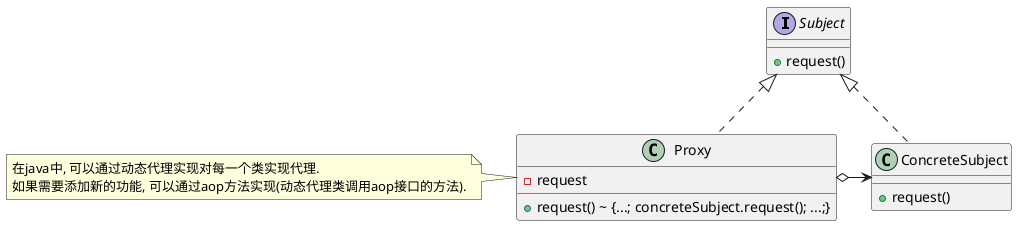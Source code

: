 @startuml

interface Subject{
    + request()
}

class ConcreteSubject{
    + request()
}

class Proxy{
    - request

    + request() ~ {...; concreteSubject.request(); ...;}
}
note left
在java中, 可以通过动态代理实现对每一个类实现代理.
如果需要添加新的功能, 可以通过aop方法实现(动态代理类调用aop接口的方法).
endnote

ConcreteSubject .up.|> Subject
Proxy .up.|> Subject

Proxy o-> ConcreteSubject

@enduml
